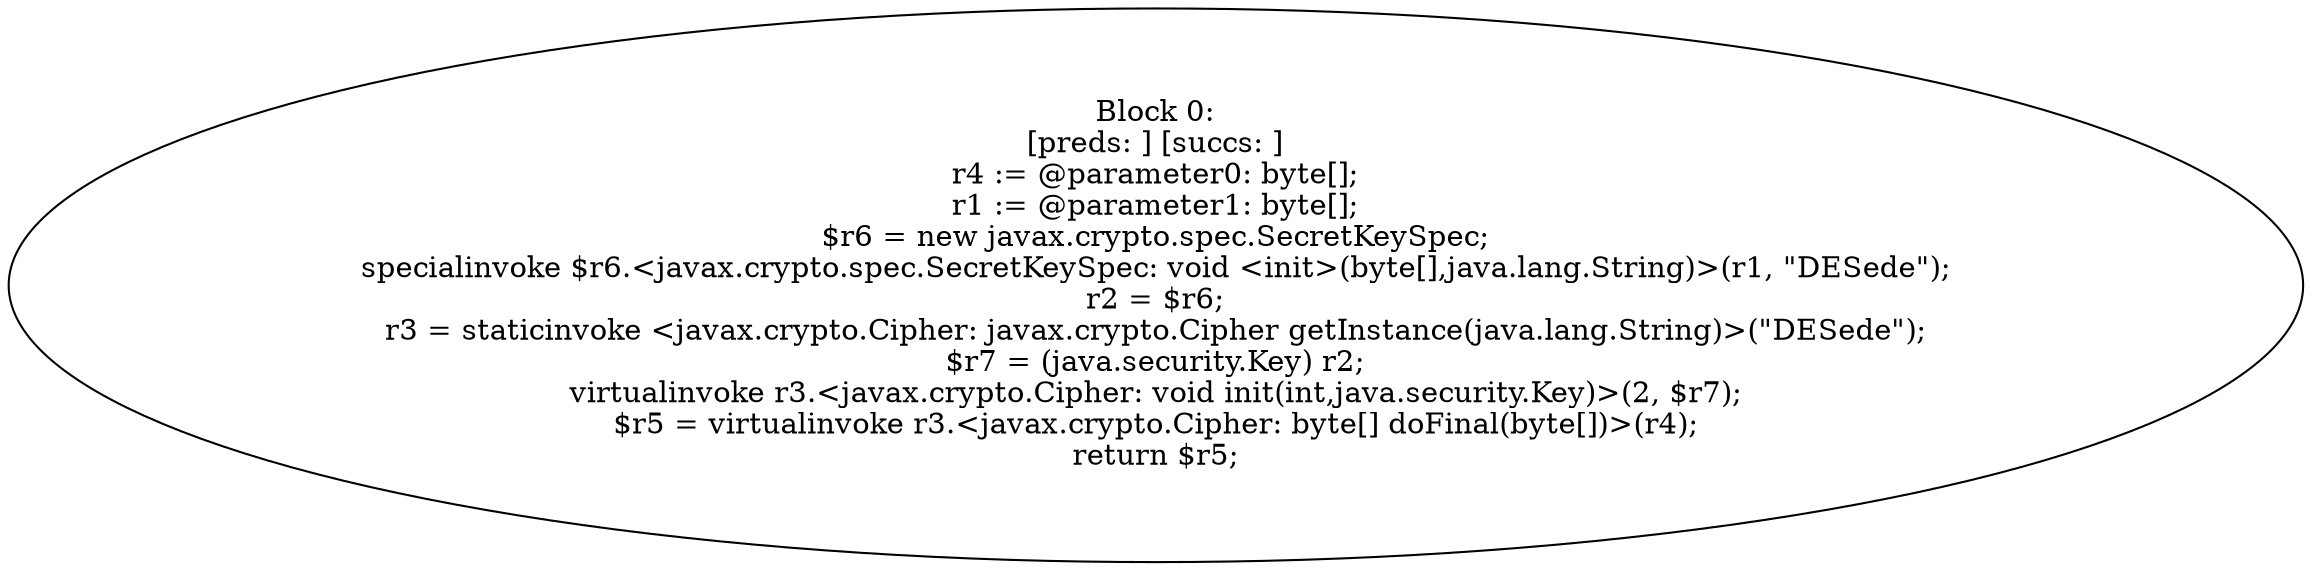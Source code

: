 digraph "unitGraph" {
    "Block 0:
[preds: ] [succs: ]
r4 := @parameter0: byte[];
r1 := @parameter1: byte[];
$r6 = new javax.crypto.spec.SecretKeySpec;
specialinvoke $r6.<javax.crypto.spec.SecretKeySpec: void <init>(byte[],java.lang.String)>(r1, \"DESede\");
r2 = $r6;
r3 = staticinvoke <javax.crypto.Cipher: javax.crypto.Cipher getInstance(java.lang.String)>(\"DESede\");
$r7 = (java.security.Key) r2;
virtualinvoke r3.<javax.crypto.Cipher: void init(int,java.security.Key)>(2, $r7);
$r5 = virtualinvoke r3.<javax.crypto.Cipher: byte[] doFinal(byte[])>(r4);
return $r5;
"
}
